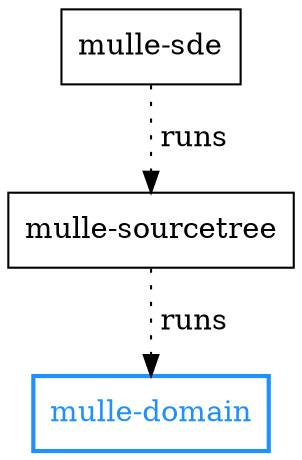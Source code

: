 digraph G {
    graph [rankdir = TD];

    node[shape=record];
    edge [ label=" runs", style="dotted" ]
    subgraph agnostic
    {
        label = "Language agnostic";

        "mulle-sde"       -> "mulle-sourcetree"
        "mulle-sourcetree" -> "mulle-domain"

        "mulle-domain"   [ color="dodgerblue"; fontcolor="dodgerblue"; penwidth="2"]
    }
}

